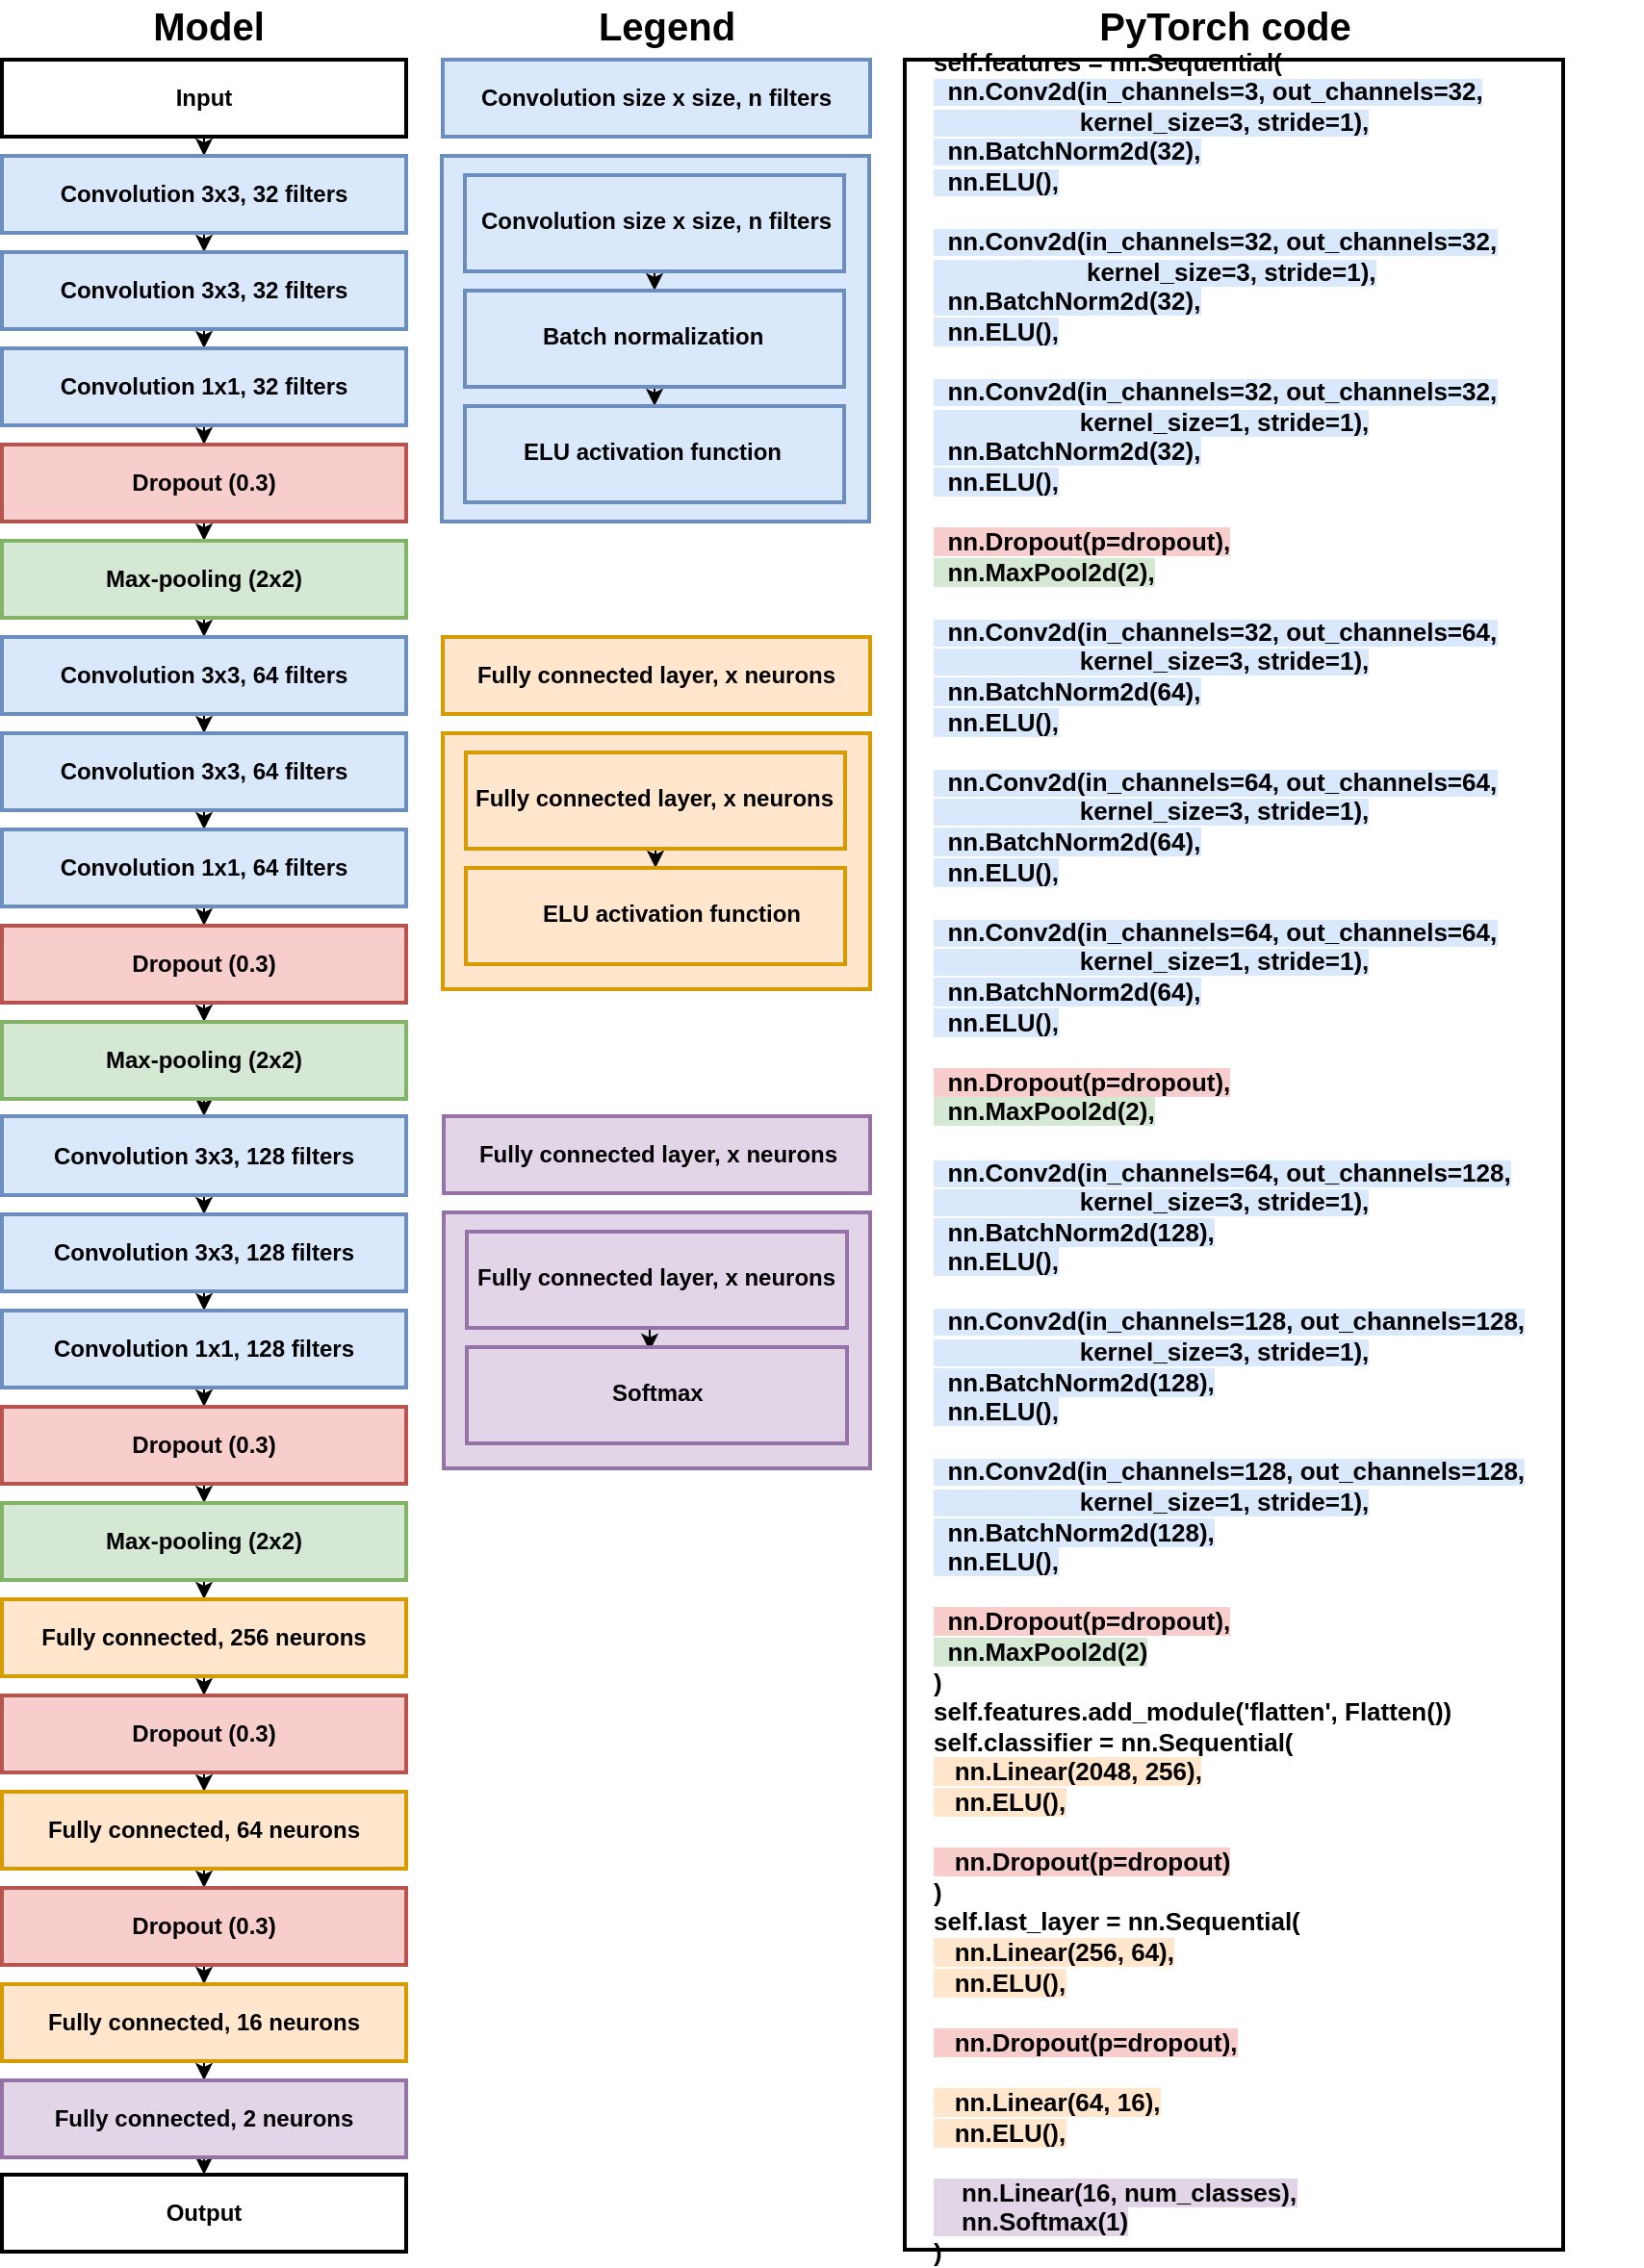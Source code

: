 <mxfile version="12.7.0" type="device"><diagram id="4HQOshZV_k2WL0ykkOAc" name="Page-1"><mxGraphModel dx="998" dy="663" grid="0" gridSize="10" guides="1" tooltips="1" connect="1" arrows="1" fold="1" page="0" pageScale="1" pageWidth="827" pageHeight="1169" math="0" shadow="0"><root><mxCell id="0"/><mxCell id="1" parent="0"/><mxCell id="qrMhtpLLQNjBzLE9eOBl-6" style="edgeStyle=orthogonalEdgeStyle;rounded=0;orthogonalLoop=1;jettySize=auto;html=1;exitX=0.5;exitY=1;exitDx=0;exitDy=0;entryX=0.5;entryY=0;entryDx=0;entryDy=0;" parent="1" source="qrMhtpLLQNjBzLE9eOBl-1" target="qrMhtpLLQNjBzLE9eOBl-2" edge="1"><mxGeometry relative="1" as="geometry"/></mxCell><mxCell id="qrMhtpLLQNjBzLE9eOBl-1" value="&lt;b&gt;Input&lt;/b&gt;" style="rounded=0;whiteSpace=wrap;html=1;strokeWidth=2;" parent="1" vertex="1"><mxGeometry x="18" y="31" width="210" height="40" as="geometry"/></mxCell><mxCell id="qrMhtpLLQNjBzLE9eOBl-7" style="edgeStyle=orthogonalEdgeStyle;rounded=0;orthogonalLoop=1;jettySize=auto;html=1;exitX=0.5;exitY=1;exitDx=0;exitDy=0;entryX=0.5;entryY=0;entryDx=0;entryDy=0;" parent="1" source="qrMhtpLLQNjBzLE9eOBl-2" target="qrMhtpLLQNjBzLE9eOBl-4" edge="1"><mxGeometry relative="1" as="geometry"/></mxCell><mxCell id="qrMhtpLLQNjBzLE9eOBl-2" value="&lt;b&gt;Convolution 3x3, 32 filters&lt;/b&gt;" style="rounded=0;whiteSpace=wrap;html=1;strokeWidth=2;fillColor=#dae8fc;strokeColor=#6c8ebf;" parent="1" vertex="1"><mxGeometry x="18" y="81" width="210" height="40" as="geometry"/></mxCell><mxCell id="qrMhtpLLQNjBzLE9eOBl-8" style="edgeStyle=orthogonalEdgeStyle;rounded=0;orthogonalLoop=1;jettySize=auto;html=1;exitX=0.5;exitY=1;exitDx=0;exitDy=0;entryX=0.5;entryY=0;entryDx=0;entryDy=0;" parent="1" source="qrMhtpLLQNjBzLE9eOBl-4" target="qrMhtpLLQNjBzLE9eOBl-5" edge="1"><mxGeometry relative="1" as="geometry"/></mxCell><mxCell id="qrMhtpLLQNjBzLE9eOBl-4" value="&lt;b&gt;Convolution 3x3, 32 filters&lt;/b&gt;" style="rounded=0;whiteSpace=wrap;html=1;strokeWidth=2;fillColor=#dae8fc;strokeColor=#6c8ebf;" parent="1" vertex="1"><mxGeometry x="18" y="131" width="210" height="40" as="geometry"/></mxCell><mxCell id="qrMhtpLLQNjBzLE9eOBl-12" style="edgeStyle=orthogonalEdgeStyle;rounded=0;orthogonalLoop=1;jettySize=auto;html=1;exitX=0.5;exitY=1;exitDx=0;exitDy=0;entryX=0.5;entryY=0;entryDx=0;entryDy=0;" parent="1" source="qrMhtpLLQNjBzLE9eOBl-5" target="qrMhtpLLQNjBzLE9eOBl-10" edge="1"><mxGeometry relative="1" as="geometry"/></mxCell><mxCell id="qrMhtpLLQNjBzLE9eOBl-5" value="&lt;b&gt;Convolution 1x1, 32 filters&lt;/b&gt;" style="rounded=0;whiteSpace=wrap;html=1;strokeWidth=2;fillColor=#dae8fc;strokeColor=#6c8ebf;" parent="1" vertex="1"><mxGeometry x="18" y="181" width="210" height="40" as="geometry"/></mxCell><mxCell id="qrMhtpLLQNjBzLE9eOBl-13" style="edgeStyle=orthogonalEdgeStyle;rounded=0;orthogonalLoop=1;jettySize=auto;html=1;exitX=0.5;exitY=1;exitDx=0;exitDy=0;entryX=0.5;entryY=0;entryDx=0;entryDy=0;" parent="1" source="qrMhtpLLQNjBzLE9eOBl-10" target="qrMhtpLLQNjBzLE9eOBl-11" edge="1"><mxGeometry relative="1" as="geometry"/></mxCell><mxCell id="qrMhtpLLQNjBzLE9eOBl-10" value="&lt;b&gt;Dropout (0.3)&lt;br&gt;&lt;/b&gt;" style="rounded=0;whiteSpace=wrap;html=1;strokeWidth=2;fillColor=#f8cecc;strokeColor=#b85450;" parent="1" vertex="1"><mxGeometry x="18" y="231" width="210" height="40" as="geometry"/></mxCell><mxCell id="qrMhtpLLQNjBzLE9eOBl-17" style="edgeStyle=orthogonalEdgeStyle;rounded=0;orthogonalLoop=1;jettySize=auto;html=1;exitX=0.5;exitY=1;exitDx=0;exitDy=0;entryX=0.5;entryY=0;entryDx=0;entryDy=0;" parent="1" source="qrMhtpLLQNjBzLE9eOBl-11" target="qrMhtpLLQNjBzLE9eOBl-14" edge="1"><mxGeometry relative="1" as="geometry"/></mxCell><mxCell id="qrMhtpLLQNjBzLE9eOBl-11" value="&lt;b&gt;Max-pooling (2x2)&lt;/b&gt;" style="rounded=0;whiteSpace=wrap;html=1;strokeWidth=2;fillColor=#d5e8d4;strokeColor=#82b366;" parent="1" vertex="1"><mxGeometry x="18" y="281" width="210" height="40" as="geometry"/></mxCell><mxCell id="qrMhtpLLQNjBzLE9eOBl-18" style="edgeStyle=orthogonalEdgeStyle;rounded=0;orthogonalLoop=1;jettySize=auto;html=1;exitX=0.5;exitY=1;exitDx=0;exitDy=0;entryX=0.5;entryY=0;entryDx=0;entryDy=0;" parent="1" source="qrMhtpLLQNjBzLE9eOBl-14" target="qrMhtpLLQNjBzLE9eOBl-15" edge="1"><mxGeometry relative="1" as="geometry"/></mxCell><mxCell id="qrMhtpLLQNjBzLE9eOBl-14" value="&lt;b&gt;Convolution 3x3, 64 filters&lt;/b&gt;" style="rounded=0;whiteSpace=wrap;html=1;strokeWidth=2;fillColor=#dae8fc;strokeColor=#6c8ebf;" parent="1" vertex="1"><mxGeometry x="18" y="331" width="210" height="40" as="geometry"/></mxCell><mxCell id="qrMhtpLLQNjBzLE9eOBl-19" style="edgeStyle=orthogonalEdgeStyle;rounded=0;orthogonalLoop=1;jettySize=auto;html=1;exitX=0.5;exitY=1;exitDx=0;exitDy=0;entryX=0.5;entryY=0;entryDx=0;entryDy=0;" parent="1" source="qrMhtpLLQNjBzLE9eOBl-15" target="qrMhtpLLQNjBzLE9eOBl-16" edge="1"><mxGeometry relative="1" as="geometry"/></mxCell><mxCell id="qrMhtpLLQNjBzLE9eOBl-15" value="&lt;b&gt;Convolution 3x3, 64 filters&lt;/b&gt;" style="rounded=0;whiteSpace=wrap;html=1;strokeWidth=2;fillColor=#dae8fc;strokeColor=#6c8ebf;" parent="1" vertex="1"><mxGeometry x="18" y="381" width="210" height="40" as="geometry"/></mxCell><mxCell id="qrMhtpLLQNjBzLE9eOBl-38" style="edgeStyle=orthogonalEdgeStyle;rounded=0;orthogonalLoop=1;jettySize=auto;html=1;exitX=0.5;exitY=1;exitDx=0;exitDy=0;entryX=0.5;entryY=0;entryDx=0;entryDy=0;" parent="1" source="qrMhtpLLQNjBzLE9eOBl-16" target="qrMhtpLLQNjBzLE9eOBl-25" edge="1"><mxGeometry relative="1" as="geometry"/></mxCell><mxCell id="qrMhtpLLQNjBzLE9eOBl-16" value="&lt;b&gt;Convolution 1x1, 64 filters&lt;/b&gt;" style="rounded=0;whiteSpace=wrap;html=1;strokeWidth=2;fillColor=#dae8fc;strokeColor=#6c8ebf;" parent="1" vertex="1"><mxGeometry x="18" y="431" width="210" height="40" as="geometry"/></mxCell><mxCell id="qrMhtpLLQNjBzLE9eOBl-39" style="edgeStyle=orthogonalEdgeStyle;rounded=0;orthogonalLoop=1;jettySize=auto;html=1;exitX=0.5;exitY=1;exitDx=0;exitDy=0;entryX=0.5;entryY=0;entryDx=0;entryDy=0;" parent="1" source="qrMhtpLLQNjBzLE9eOBl-25" target="qrMhtpLLQNjBzLE9eOBl-26" edge="1"><mxGeometry relative="1" as="geometry"/></mxCell><mxCell id="qrMhtpLLQNjBzLE9eOBl-25" value="&lt;b&gt;Dropout (0.3)&lt;br&gt;&lt;/b&gt;" style="rounded=0;whiteSpace=wrap;html=1;strokeWidth=2;fillColor=#f8cecc;strokeColor=#b85450;" parent="1" vertex="1"><mxGeometry x="18" y="481" width="210" height="40" as="geometry"/></mxCell><mxCell id="qrMhtpLLQNjBzLE9eOBl-40" style="edgeStyle=orthogonalEdgeStyle;rounded=0;orthogonalLoop=1;jettySize=auto;html=1;exitX=0.5;exitY=1;exitDx=0;exitDy=0;entryX=0.5;entryY=0;entryDx=0;entryDy=0;" parent="1" source="qrMhtpLLQNjBzLE9eOBl-26" target="qrMhtpLLQNjBzLE9eOBl-27" edge="1"><mxGeometry relative="1" as="geometry"/></mxCell><mxCell id="qrMhtpLLQNjBzLE9eOBl-26" value="&lt;b&gt;Max-pooling (2x2)&lt;/b&gt;" style="rounded=0;whiteSpace=wrap;html=1;strokeWidth=2;fillColor=#d5e8d4;strokeColor=#82b366;" parent="1" vertex="1"><mxGeometry x="18" y="531" width="210" height="40" as="geometry"/></mxCell><mxCell id="qrMhtpLLQNjBzLE9eOBl-41" style="edgeStyle=orthogonalEdgeStyle;rounded=0;orthogonalLoop=1;jettySize=auto;html=1;exitX=0.5;exitY=1;exitDx=0;exitDy=0;entryX=0.5;entryY=0;entryDx=0;entryDy=0;" parent="1" source="qrMhtpLLQNjBzLE9eOBl-27" target="qrMhtpLLQNjBzLE9eOBl-28" edge="1"><mxGeometry relative="1" as="geometry"/></mxCell><mxCell id="qrMhtpLLQNjBzLE9eOBl-27" value="&lt;b&gt;Convolution 3x3, 128 filters&lt;/b&gt;" style="rounded=0;whiteSpace=wrap;html=1;strokeWidth=2;fillColor=#dae8fc;strokeColor=#6c8ebf;" parent="1" vertex="1"><mxGeometry x="18" y="580" width="210" height="41" as="geometry"/></mxCell><mxCell id="qrMhtpLLQNjBzLE9eOBl-42" style="edgeStyle=orthogonalEdgeStyle;rounded=0;orthogonalLoop=1;jettySize=auto;html=1;exitX=0.5;exitY=1;exitDx=0;exitDy=0;entryX=0.5;entryY=0;entryDx=0;entryDy=0;" parent="1" source="qrMhtpLLQNjBzLE9eOBl-28" target="qrMhtpLLQNjBzLE9eOBl-29" edge="1"><mxGeometry relative="1" as="geometry"/></mxCell><mxCell id="qrMhtpLLQNjBzLE9eOBl-28" value="&lt;b&gt;Convolution 3x3, 128 filters&lt;/b&gt;" style="rounded=0;whiteSpace=wrap;html=1;strokeWidth=2;fillColor=#dae8fc;strokeColor=#6c8ebf;" parent="1" vertex="1"><mxGeometry x="18" y="631" width="210" height="40" as="geometry"/></mxCell><mxCell id="qrMhtpLLQNjBzLE9eOBl-43" style="edgeStyle=orthogonalEdgeStyle;rounded=0;orthogonalLoop=1;jettySize=auto;html=1;exitX=0.5;exitY=1;exitDx=0;exitDy=0;entryX=0.5;entryY=0;entryDx=0;entryDy=0;" parent="1" source="qrMhtpLLQNjBzLE9eOBl-29" target="qrMhtpLLQNjBzLE9eOBl-30" edge="1"><mxGeometry relative="1" as="geometry"/></mxCell><mxCell id="qrMhtpLLQNjBzLE9eOBl-29" value="&lt;b&gt;Convolution 1x1, 128 filters&lt;/b&gt;" style="rounded=0;whiteSpace=wrap;html=1;strokeWidth=2;fillColor=#dae8fc;strokeColor=#6c8ebf;" parent="1" vertex="1"><mxGeometry x="18" y="681" width="210" height="40" as="geometry"/></mxCell><mxCell id="C7guAiQAHG3eJ4Bs0CPI-1" style="edgeStyle=orthogonalEdgeStyle;rounded=0;orthogonalLoop=1;jettySize=auto;html=1;exitX=0.5;exitY=1;exitDx=0;exitDy=0;" parent="1" source="qrMhtpLLQNjBzLE9eOBl-30" target="qrMhtpLLQNjBzLE9eOBl-31" edge="1"><mxGeometry relative="1" as="geometry"/></mxCell><mxCell id="qrMhtpLLQNjBzLE9eOBl-30" value="&lt;b&gt;Dropout (0.3)&lt;br&gt;&lt;/b&gt;" style="rounded=0;whiteSpace=wrap;html=1;strokeWidth=2;fillColor=#f8cecc;strokeColor=#b85450;" parent="1" vertex="1"><mxGeometry x="18" y="731" width="210" height="40" as="geometry"/></mxCell><mxCell id="qrMhtpLLQNjBzLE9eOBl-44" style="edgeStyle=orthogonalEdgeStyle;rounded=0;orthogonalLoop=1;jettySize=auto;html=1;exitX=0.5;exitY=1;exitDx=0;exitDy=0;entryX=0.5;entryY=0;entryDx=0;entryDy=0;" parent="1" source="qrMhtpLLQNjBzLE9eOBl-31" target="qrMhtpLLQNjBzLE9eOBl-32" edge="1"><mxGeometry relative="1" as="geometry"/></mxCell><mxCell id="qrMhtpLLQNjBzLE9eOBl-31" value="&lt;b&gt;Max-pooling (2x2)&lt;/b&gt;" style="rounded=0;whiteSpace=wrap;html=1;strokeWidth=2;fillColor=#d5e8d4;strokeColor=#82b366;" parent="1" vertex="1"><mxGeometry x="18" y="781" width="210" height="40" as="geometry"/></mxCell><mxCell id="qrMhtpLLQNjBzLE9eOBl-45" style="edgeStyle=orthogonalEdgeStyle;rounded=0;orthogonalLoop=1;jettySize=auto;html=1;exitX=0.5;exitY=1;exitDx=0;exitDy=0;entryX=0.5;entryY=0;entryDx=0;entryDy=0;" parent="1" source="qrMhtpLLQNjBzLE9eOBl-32" target="qrMhtpLLQNjBzLE9eOBl-33" edge="1"><mxGeometry relative="1" as="geometry"/></mxCell><mxCell id="qrMhtpLLQNjBzLE9eOBl-32" value="&lt;b&gt;Fully connected, 256&lt;/b&gt; &lt;b&gt;neurons&lt;/b&gt;" style="rounded=0;whiteSpace=wrap;html=1;strokeWidth=2;fillColor=#ffe6cc;strokeColor=#d79b00;" parent="1" vertex="1"><mxGeometry x="18" y="831" width="210" height="40" as="geometry"/></mxCell><mxCell id="qrMhtpLLQNjBzLE9eOBl-46" style="edgeStyle=orthogonalEdgeStyle;rounded=0;orthogonalLoop=1;jettySize=auto;html=1;exitX=0.5;exitY=1;exitDx=0;exitDy=0;entryX=0.5;entryY=0;entryDx=0;entryDy=0;" parent="1" source="qrMhtpLLQNjBzLE9eOBl-33" target="qrMhtpLLQNjBzLE9eOBl-34" edge="1"><mxGeometry relative="1" as="geometry"/></mxCell><mxCell id="qrMhtpLLQNjBzLE9eOBl-33" value="&lt;b&gt;Dropout (0.3)&lt;br&gt;&lt;/b&gt;" style="rounded=0;whiteSpace=wrap;html=1;strokeWidth=2;fillColor=#f8cecc;strokeColor=#b85450;" parent="1" vertex="1"><mxGeometry x="18" y="881" width="210" height="40" as="geometry"/></mxCell><mxCell id="qrMhtpLLQNjBzLE9eOBl-47" style="edgeStyle=orthogonalEdgeStyle;rounded=0;orthogonalLoop=1;jettySize=auto;html=1;exitX=0.5;exitY=1;exitDx=0;exitDy=0;entryX=0.5;entryY=0;entryDx=0;entryDy=0;" parent="1" source="qrMhtpLLQNjBzLE9eOBl-34" target="qrMhtpLLQNjBzLE9eOBl-35" edge="1"><mxGeometry relative="1" as="geometry"/></mxCell><mxCell id="qrMhtpLLQNjBzLE9eOBl-34" value="&lt;b&gt;Fully connected, 64 neurons&lt;br&gt;&lt;/b&gt;" style="rounded=0;whiteSpace=wrap;html=1;strokeWidth=2;fillColor=#ffe6cc;strokeColor=#d79b00;" parent="1" vertex="1"><mxGeometry x="18" y="931" width="210" height="40" as="geometry"/></mxCell><mxCell id="qrMhtpLLQNjBzLE9eOBl-48" style="edgeStyle=orthogonalEdgeStyle;rounded=0;orthogonalLoop=1;jettySize=auto;html=1;exitX=0.5;exitY=1;exitDx=0;exitDy=0;entryX=0.5;entryY=0;entryDx=0;entryDy=0;" parent="1" source="qrMhtpLLQNjBzLE9eOBl-35" target="qrMhtpLLQNjBzLE9eOBl-36" edge="1"><mxGeometry relative="1" as="geometry"/></mxCell><mxCell id="qrMhtpLLQNjBzLE9eOBl-35" value="&lt;b&gt;Dropout (0.3)&lt;br&gt;&lt;/b&gt;" style="rounded=0;whiteSpace=wrap;html=1;strokeWidth=2;fillColor=#f8cecc;strokeColor=#b85450;" parent="1" vertex="1"><mxGeometry x="18" y="981" width="210" height="40" as="geometry"/></mxCell><mxCell id="qrMhtpLLQNjBzLE9eOBl-49" style="edgeStyle=orthogonalEdgeStyle;rounded=0;orthogonalLoop=1;jettySize=auto;html=1;exitX=0.5;exitY=1;exitDx=0;exitDy=0;entryX=0.5;entryY=0;entryDx=0;entryDy=0;" parent="1" source="qrMhtpLLQNjBzLE9eOBl-36" target="qrMhtpLLQNjBzLE9eOBl-37" edge="1"><mxGeometry relative="1" as="geometry"/></mxCell><mxCell id="qrMhtpLLQNjBzLE9eOBl-36" value="&lt;b&gt;Fully connected, 16 neurons&lt;br&gt;&lt;/b&gt;" style="rounded=0;whiteSpace=wrap;html=1;strokeWidth=2;fillColor=#ffe6cc;strokeColor=#d79b00;" parent="1" vertex="1"><mxGeometry x="18" y="1031" width="210" height="40" as="geometry"/></mxCell><mxCell id="C7guAiQAHG3eJ4Bs0CPI-5" style="edgeStyle=orthogonalEdgeStyle;rounded=0;orthogonalLoop=1;jettySize=auto;html=1;exitX=0.5;exitY=1;exitDx=0;exitDy=0;entryX=0.5;entryY=0;entryDx=0;entryDy=0;" parent="1" source="qrMhtpLLQNjBzLE9eOBl-37" target="C7guAiQAHG3eJ4Bs0CPI-3" edge="1"><mxGeometry relative="1" as="geometry"/></mxCell><mxCell id="qrMhtpLLQNjBzLE9eOBl-37" value="&lt;b&gt;Fully connected, 2 neurons&lt;br&gt;&lt;/b&gt;" style="rounded=0;whiteSpace=wrap;html=1;strokeWidth=2;fillColor=#e1d5e7;strokeColor=#9673a6;" parent="1" vertex="1"><mxGeometry x="18" y="1081" width="210" height="40" as="geometry"/></mxCell><mxCell id="qrMhtpLLQNjBzLE9eOBl-51" value="&lt;b&gt;Convolution size x size, n filters&lt;/b&gt;" style="rounded=0;whiteSpace=wrap;html=1;strokeWidth=2;fillColor=#dae8fc;strokeColor=#6c8ebf;" parent="1" vertex="1"><mxGeometry x="247" y="31" width="222" height="40" as="geometry"/></mxCell><mxCell id="qrMhtpLLQNjBzLE9eOBl-52" value="" style="rounded=0;whiteSpace=wrap;html=1;strokeWidth=2;fillColor=#dae8fc;strokeColor=#6c8ebf;" parent="1" vertex="1"><mxGeometry x="246.5" y="81" width="222" height="190" as="geometry"/></mxCell><mxCell id="qrMhtpLLQNjBzLE9eOBl-85" style="edgeStyle=orthogonalEdgeStyle;rounded=0;orthogonalLoop=1;jettySize=auto;html=1;exitX=0.5;exitY=1;exitDx=0;exitDy=0;entryX=0.5;entryY=0;entryDx=0;entryDy=0;" parent="1" source="qrMhtpLLQNjBzLE9eOBl-53" target="qrMhtpLLQNjBzLE9eOBl-54" edge="1"><mxGeometry relative="1" as="geometry"/></mxCell><mxCell id="qrMhtpLLQNjBzLE9eOBl-53" value="" style="rounded=0;whiteSpace=wrap;html=1;strokeWidth=2;fillColor=#dae8fc;strokeColor=#6c8ebf;" parent="1" vertex="1"><mxGeometry x="258.5" y="91" width="197" height="50" as="geometry"/></mxCell><mxCell id="qrMhtpLLQNjBzLE9eOBl-86" style="edgeStyle=orthogonalEdgeStyle;rounded=0;orthogonalLoop=1;jettySize=auto;html=1;exitX=0.5;exitY=1;exitDx=0;exitDy=0;entryX=0.5;entryY=0;entryDx=0;entryDy=0;" parent="1" source="qrMhtpLLQNjBzLE9eOBl-54" target="qrMhtpLLQNjBzLE9eOBl-55" edge="1"><mxGeometry relative="1" as="geometry"/></mxCell><mxCell id="qrMhtpLLQNjBzLE9eOBl-54" value="" style="rounded=0;whiteSpace=wrap;html=1;strokeWidth=2;fillColor=#dae8fc;strokeColor=#6c8ebf;" parent="1" vertex="1"><mxGeometry x="258.5" y="151" width="197" height="50" as="geometry"/></mxCell><mxCell id="qrMhtpLLQNjBzLE9eOBl-55" value="" style="rounded=0;whiteSpace=wrap;html=1;strokeWidth=2;fillColor=#dae8fc;strokeColor=#6c8ebf;" parent="1" vertex="1"><mxGeometry x="258.5" y="211" width="197" height="50" as="geometry"/></mxCell><mxCell id="qrMhtpLLQNjBzLE9eOBl-56" value="&lt;b&gt;&lt;font style=&quot;font-size: 20px&quot;&gt;Legend&lt;/font&gt;&lt;/b&gt;" style="text;html=1;align=center;verticalAlign=middle;resizable=0;points=[];autosize=1;" parent="1" vertex="1"><mxGeometry x="317.5" y="3" width="90" height="20" as="geometry"/></mxCell><mxCell id="qrMhtpLLQNjBzLE9eOBl-57" value="&lt;font size=&quot;1&quot;&gt;&lt;b style=&quot;font-size: 20px&quot;&gt;Model&lt;/b&gt;&lt;/font&gt;" style="text;html=1;align=center;verticalAlign=middle;resizable=0;points=[];autosize=1;" parent="1" vertex="1"><mxGeometry x="90" y="3" width="70" height="20" as="geometry"/></mxCell><mxCell id="qrMhtpLLQNjBzLE9eOBl-58" value="&lt;b&gt;Convolution size x size, n filters&lt;/b&gt;" style="text;html=1;fillColor=none;strokeColor=none;" parent="1" vertex="1"><mxGeometry x="264.5" y="101" width="175" height="30" as="geometry"/></mxCell><mxCell id="qrMhtpLLQNjBzLE9eOBl-59" value="&lt;b&gt;Batch normalization&lt;/b&gt;" style="text;html=1;fillColor=none;strokeColor=none;" parent="1" vertex="1"><mxGeometry x="296.5" y="161" width="144" height="30" as="geometry"/></mxCell><mxCell id="qrMhtpLLQNjBzLE9eOBl-60" value="&lt;b&gt;ELU activation function&lt;/b&gt;" style="text;html=1;fillColor=none;strokeColor=none;" parent="1" vertex="1"><mxGeometry x="286.5" y="221" width="145" height="30" as="geometry"/></mxCell><mxCell id="qrMhtpLLQNjBzLE9eOBl-62" value="&lt;b&gt;Fully connected layer, x neurons&lt;/b&gt;" style="rounded=0;whiteSpace=wrap;html=1;strokeWidth=2;fillColor=#ffe6cc;strokeColor=#d79b00;" parent="1" vertex="1"><mxGeometry x="247" y="331" width="222" height="40" as="geometry"/></mxCell><mxCell id="qrMhtpLLQNjBzLE9eOBl-63" value="" style="rounded=0;whiteSpace=wrap;html=1;strokeWidth=2;fillColor=#ffe6cc;strokeColor=#d79b00;" parent="1" vertex="1"><mxGeometry x="247" y="381" width="222" height="133" as="geometry"/></mxCell><mxCell id="qrMhtpLLQNjBzLE9eOBl-88" style="edgeStyle=orthogonalEdgeStyle;rounded=0;orthogonalLoop=1;jettySize=auto;html=1;exitX=0.5;exitY=1;exitDx=0;exitDy=0;entryX=0.5;entryY=0;entryDx=0;entryDy=0;" parent="1" source="qrMhtpLLQNjBzLE9eOBl-64" target="qrMhtpLLQNjBzLE9eOBl-65" edge="1"><mxGeometry relative="1" as="geometry"/></mxCell><mxCell id="qrMhtpLLQNjBzLE9eOBl-64" value="" style="rounded=0;whiteSpace=wrap;html=1;strokeWidth=2;fillColor=#ffe6cc;strokeColor=#d79b00;" parent="1" vertex="1"><mxGeometry x="259" y="391" width="197" height="50" as="geometry"/></mxCell><mxCell id="qrMhtpLLQNjBzLE9eOBl-65" value="" style="rounded=0;whiteSpace=wrap;html=1;strokeWidth=2;fillColor=#ffe6cc;strokeColor=#d79b00;" parent="1" vertex="1"><mxGeometry x="259" y="451" width="197" height="50" as="geometry"/></mxCell><mxCell id="qrMhtpLLQNjBzLE9eOBl-67" value="&lt;b&gt;Fully connected layer, x neurons&lt;/b&gt;" style="text;html=1;fillColor=none;strokeColor=none;" parent="1" vertex="1"><mxGeometry x="262" y="401" width="168" height="30" as="geometry"/></mxCell><mxCell id="qrMhtpLLQNjBzLE9eOBl-68" value="&lt;b&gt;ELU activation function&lt;/b&gt;" style="text;html=1;fillColor=none;strokeColor=none;" parent="1" vertex="1"><mxGeometry x="297" y="461" width="127" height="30" as="geometry"/></mxCell><mxCell id="qrMhtpLLQNjBzLE9eOBl-76" value="&lt;b&gt;Fully connected layer, x neurons&lt;/b&gt;" style="rounded=0;whiteSpace=wrap;html=1;strokeWidth=2;fillColor=#e1d5e7;strokeColor=#9673a6;" parent="1" vertex="1"><mxGeometry x="247.5" y="580" width="221.5" height="40" as="geometry"/></mxCell><mxCell id="qrMhtpLLQNjBzLE9eOBl-77" value="" style="rounded=0;whiteSpace=wrap;html=1;strokeWidth=2;fillColor=#e1d5e7;strokeColor=#9673a6;" parent="1" vertex="1"><mxGeometry x="247.5" y="630" width="221.5" height="133" as="geometry"/></mxCell><mxCell id="qrMhtpLLQNjBzLE9eOBl-83" style="edgeStyle=orthogonalEdgeStyle;rounded=0;orthogonalLoop=1;jettySize=auto;html=1;exitX=0.5;exitY=1;exitDx=0;exitDy=0;entryX=0.31;entryY=-0.267;entryDx=0;entryDy=0;entryPerimeter=0;" parent="1" source="qrMhtpLLQNjBzLE9eOBl-78" target="qrMhtpLLQNjBzLE9eOBl-81" edge="1"><mxGeometry relative="1" as="geometry"/></mxCell><mxCell id="qrMhtpLLQNjBzLE9eOBl-78" value="" style="rounded=0;whiteSpace=wrap;html=1;strokeWidth=2;fillColor=#e1d5e7;strokeColor=#9673a6;" parent="1" vertex="1"><mxGeometry x="259.5" y="640" width="197.5" height="50" as="geometry"/></mxCell><mxCell id="qrMhtpLLQNjBzLE9eOBl-79" value="" style="rounded=0;whiteSpace=wrap;html=1;strokeWidth=2;fillColor=#e1d5e7;strokeColor=#9673a6;" parent="1" vertex="1"><mxGeometry x="259.5" y="700" width="197.5" height="50" as="geometry"/></mxCell><mxCell id="qrMhtpLLQNjBzLE9eOBl-80" value="&lt;b&gt;Fully connected layer, x neurons&lt;/b&gt;" style="text;html=1;fillColor=none;strokeColor=none;" parent="1" vertex="1"><mxGeometry x="262.5" y="650" width="168" height="30" as="geometry"/></mxCell><mxCell id="qrMhtpLLQNjBzLE9eOBl-81" value="&lt;b&gt;Softmax&lt;/b&gt;" style="text;html=1;fillColor=none;strokeColor=none;" parent="1" vertex="1"><mxGeometry x="332.5" y="710" width="71" height="30" as="geometry"/></mxCell><mxCell id="qrMhtpLLQNjBzLE9eOBl-89" value="&lt;font style=&quot;font-size: 20px&quot;&gt;&lt;b&gt;PyTorch code&lt;/b&gt;&lt;/font&gt;" style="text;html=1;align=center;verticalAlign=middle;resizable=0;points=[];autosize=1;" parent="1" vertex="1"><mxGeometry x="582" y="2" width="141" height="21" as="geometry"/></mxCell><mxCell id="qrMhtpLLQNjBzLE9eOBl-94" value="&lt;div align=&quot;left&quot;&gt;&lt;br&gt;&lt;/div&gt;" style="rounded=0;whiteSpace=wrap;html=1;strokeColor=#000000;strokeWidth=2;fillColor=none;align=left;" parent="1" vertex="1"><mxGeometry x="487" y="31" width="342" height="1138" as="geometry"/></mxCell><mxCell id="qrMhtpLLQNjBzLE9eOBl-95" value="&lt;font style=&quot;font-size: 13px&quot;&gt;&lt;b&gt;self.features = nn.Sequential(&lt;br&gt;&lt;/b&gt;&lt;/font&gt;&lt;div&gt;&lt;span style=&quot;background-color: rgb(218 , 232 , 252)&quot;&gt;&lt;font style=&quot;font-size: 13px&quot;&gt;&lt;b&gt;&amp;nbsp; nn.Conv2d(in_channels=3, out_channels=32,&lt;/b&gt;&lt;/font&gt;&lt;/span&gt;&lt;/div&gt;&lt;div&gt;&lt;span style=&quot;background-color: rgb(218 , 232 , 252)&quot;&gt;&lt;font style=&quot;font-size: 13px&quot;&gt;&lt;b&gt;&amp;nbsp; &amp;nbsp; &amp;nbsp;&amp;nbsp;&amp;nbsp;&amp;nbsp;&amp;nbsp;&amp;nbsp;&amp;nbsp;&amp;nbsp;&amp;nbsp;&amp;nbsp;&amp;nbsp;&amp;nbsp;&amp;nbsp;&amp;nbsp;&amp;nbsp;&amp;nbsp; kernel_size=3, stride=1),&lt;/b&gt;&lt;/font&gt;&lt;/span&gt;&lt;/div&gt;&lt;span style=&quot;background-color: rgb(218 , 232 , 252)&quot;&gt;&lt;font style=&quot;font-size: 13px&quot;&gt;&lt;b&gt;&amp;nbsp; nn.BatchNorm2d(32),&lt;br&gt;&lt;/b&gt;&lt;/font&gt;&lt;/span&gt;&lt;div&gt;&lt;span style=&quot;background-color: rgb(218 , 232 , 252)&quot;&gt;&lt;font style=&quot;font-size: 13px&quot;&gt;&lt;b&gt;&amp;nbsp; nn.ELU(),&lt;/b&gt;&lt;/font&gt;&lt;/span&gt;&lt;font style=&quot;font-size: 13px&quot;&gt;&lt;b&gt;&lt;br&gt;&lt;/b&gt;&lt;/font&gt;&lt;/div&gt;&lt;div&gt;&lt;font style=&quot;font-size: 13px&quot;&gt;&lt;b&gt;&amp;nbsp;&lt;/b&gt;&lt;/font&gt;&lt;/div&gt;&lt;div&gt;&lt;span style=&quot;background-color: rgb(218 , 232 , 252)&quot;&gt;&lt;font style=&quot;font-size: 13px&quot;&gt;&lt;b&gt;&amp;nbsp; nn.Conv2d(in_channels=32, out_channels=32, &lt;/b&gt;&lt;/font&gt;&lt;/span&gt;&lt;/div&gt;&lt;div&gt;&lt;span style=&quot;background-color: rgb(218 , 232 , 252)&quot;&gt;&lt;font style=&quot;font-size: 13px&quot;&gt;&lt;b&gt;&amp;nbsp;&amp;nbsp;&amp;nbsp;&amp;nbsp;&amp;nbsp;&amp;nbsp;&amp;nbsp;&amp;nbsp;&amp;nbsp;&amp;nbsp;&amp;nbsp;&amp;nbsp;&amp;nbsp;&amp;nbsp;&amp;nbsp;&amp;nbsp;&amp;nbsp;&amp;nbsp;&amp;nbsp;&amp;nbsp;&amp;nbsp; kernel_size=3, stride=1),&lt;/b&gt;&lt;/font&gt;&lt;/span&gt;&lt;/div&gt;&lt;font style=&quot;font-size: 13px&quot;&gt;&lt;b&gt;&lt;span style=&quot;background-color: rgb(218 , 232 , 252)&quot;&gt;&amp;nbsp; nn.BatchNorm2d(32),&lt;br&gt;&amp;nbsp; nn.ELU(),&lt;/span&gt;&lt;br&gt;&lt;br&gt;&lt;/b&gt;&lt;/font&gt;&lt;div&gt;&lt;span style=&quot;background-color: rgb(218 , 232 , 252)&quot;&gt;&lt;font style=&quot;font-size: 13px&quot;&gt;&lt;b&gt;&amp;nbsp; nn.Conv2d(in_channels=32, out_channels=32, &lt;br&gt;&lt;/b&gt;&lt;/font&gt;&lt;/span&gt;&lt;/div&gt;&lt;div&gt;&lt;span style=&quot;background-color: rgb(218 , 232 , 252)&quot;&gt;&lt;font style=&quot;font-size: 13px&quot;&gt;&lt;b&gt;&amp;nbsp;&amp;nbsp;&amp;nbsp;&amp;nbsp;&amp;nbsp;&amp;nbsp;&amp;nbsp;&amp;nbsp;&amp;nbsp;&amp;nbsp;&amp;nbsp;&amp;nbsp;&amp;nbsp;&amp;nbsp;&amp;nbsp;&amp;nbsp;&amp;nbsp;&amp;nbsp;&amp;nbsp;&amp;nbsp; kernel_size=1, stride=1),&lt;/b&gt;&lt;/font&gt;&lt;/span&gt;&lt;/div&gt;&lt;font style=&quot;font-size: 13px&quot;&gt;&lt;b&gt;&lt;span style=&quot;background-color: rgb(218 , 232 , 252)&quot;&gt;&amp;nbsp; nn.BatchNorm2d(32),&lt;br&gt;&amp;nbsp; nn.ELU(),&lt;/span&gt;&lt;br&gt;&lt;br&gt;&lt;span style=&quot;background-color: rgb(248 , 206 , 204)&quot;&gt;&amp;nbsp; nn.Dropout(p=dropout),&lt;/span&gt;&lt;br&gt;&lt;span style=&quot;background-color: rgb(213 , 232 , 212)&quot;&gt;&amp;nbsp; nn.MaxPool2d(2),&lt;/span&gt;&lt;br&gt;&lt;br&gt;&lt;/b&gt;&lt;/font&gt;&lt;div&gt;&lt;span style=&quot;background-color: rgb(218 , 232 , 252)&quot;&gt;&lt;font style=&quot;font-size: 13px&quot;&gt;&lt;b&gt;&amp;nbsp; nn.Conv2d(in_channels=32, out_channels=64, &lt;br&gt;&lt;/b&gt;&lt;/font&gt;&lt;/span&gt;&lt;/div&gt;&lt;div&gt;&lt;span style=&quot;background-color: rgb(218 , 232 , 252)&quot;&gt;&lt;font style=&quot;font-size: 13px&quot;&gt;&lt;b&gt;&amp;nbsp;&amp;nbsp;&amp;nbsp;&amp;nbsp;&amp;nbsp;&amp;nbsp;&amp;nbsp;&amp;nbsp;&amp;nbsp;&amp;nbsp;&amp;nbsp;&amp;nbsp;&amp;nbsp;&amp;nbsp;&amp;nbsp;&amp;nbsp;&amp;nbsp;&amp;nbsp;&amp;nbsp;&amp;nbsp; kernel_size=3, stride=1),&lt;/b&gt;&lt;/font&gt;&lt;/span&gt;&lt;/div&gt;&lt;font style=&quot;font-size: 13px&quot;&gt;&lt;b&gt;&lt;span style=&quot;background-color: rgb(218 , 232 , 252)&quot;&gt;&amp;nbsp; nn.BatchNorm2d(64),&lt;br&gt;&amp;nbsp; nn.ELU(),&lt;/span&gt;&lt;br&gt;&lt;br&gt;&lt;/b&gt;&lt;/font&gt;&lt;div&gt;&lt;span style=&quot;background-color: rgb(218 , 232 , 252)&quot;&gt;&lt;font style=&quot;font-size: 13px&quot;&gt;&lt;b&gt;&amp;nbsp; nn.Conv2d(in_channels=64, out_channels=64, &lt;br&gt;&lt;/b&gt;&lt;/font&gt;&lt;/span&gt;&lt;/div&gt;&lt;div&gt;&lt;span style=&quot;background-color: rgb(218 , 232 , 252)&quot;&gt;&lt;font style=&quot;font-size: 13px&quot;&gt;&lt;b&gt;&amp;nbsp;&amp;nbsp;&amp;nbsp;&amp;nbsp;&amp;nbsp;&amp;nbsp;&amp;nbsp;&amp;nbsp;&amp;nbsp;&amp;nbsp;&amp;nbsp;&amp;nbsp;&amp;nbsp;&amp;nbsp;&amp;nbsp;&amp;nbsp;&amp;nbsp;&amp;nbsp;&amp;nbsp;&amp;nbsp; kernel_size=3, stride=1),&lt;/b&gt;&lt;/font&gt;&lt;/span&gt;&lt;/div&gt;&lt;font style=&quot;font-size: 13px&quot;&gt;&lt;b&gt;&lt;span style=&quot;background-color: rgb(218 , 232 , 252)&quot;&gt;&amp;nbsp; nn.BatchNorm2d(64),&lt;br&gt;&amp;nbsp; nn.ELU(),&lt;/span&gt;&lt;br&gt;&lt;br&gt;&lt;/b&gt;&lt;/font&gt;&lt;div&gt;&lt;span style=&quot;background-color: rgb(218 , 232 , 252)&quot;&gt;&lt;font style=&quot;font-size: 13px&quot;&gt;&lt;b&gt;&amp;nbsp; nn.Conv2d(in_channels=64, out_channels=64, &lt;br&gt;&lt;/b&gt;&lt;/font&gt;&lt;/span&gt;&lt;/div&gt;&lt;div&gt;&lt;span style=&quot;background-color: rgb(218 , 232 , 252)&quot;&gt;&lt;font style=&quot;font-size: 13px&quot;&gt;&lt;b&gt;&amp;nbsp;&amp;nbsp;&amp;nbsp;&amp;nbsp;&amp;nbsp;&amp;nbsp;&amp;nbsp;&amp;nbsp;&amp;nbsp;&amp;nbsp;&amp;nbsp;&amp;nbsp;&amp;nbsp;&amp;nbsp;&amp;nbsp;&amp;nbsp;&amp;nbsp;&amp;nbsp;&amp;nbsp;&amp;nbsp; kernel_size=1, stride=1),&lt;/b&gt;&lt;/font&gt;&lt;/span&gt;&lt;/div&gt;&lt;font style=&quot;font-size: 13px&quot;&gt;&lt;b&gt;&lt;span style=&quot;background-color: rgb(218 , 232 , 252)&quot;&gt;&amp;nbsp; nn.BatchNorm2d(64),&lt;br&gt;&amp;nbsp; nn.ELU(),&lt;/span&gt;&lt;br&gt;&lt;br&gt;&lt;span style=&quot;background-color: rgb(248 , 206 , 204)&quot;&gt;&amp;nbsp; nn.Dropout(p=dropout),&lt;/span&gt;&lt;br&gt;&lt;span style=&quot;background-color: rgb(213 , 232 , 212)&quot;&gt;&amp;nbsp; nn.MaxPool2d(2),&lt;/span&gt;&lt;br&gt;&lt;br&gt;&lt;/b&gt;&lt;/font&gt;&lt;div&gt;&lt;span style=&quot;background-color: rgb(218 , 232 , 252)&quot;&gt;&lt;font style=&quot;font-size: 13px&quot;&gt;&lt;b&gt;&amp;nbsp; nn.Conv2d(in_channels=64, out_channels=128, &lt;br&gt;&lt;/b&gt;&lt;/font&gt;&lt;/span&gt;&lt;/div&gt;&lt;div&gt;&lt;span style=&quot;background-color: rgb(218 , 232 , 252)&quot;&gt;&lt;font style=&quot;font-size: 13px&quot;&gt;&lt;b&gt;&amp;nbsp; &amp;nbsp; &amp;nbsp; &amp;nbsp; &amp;nbsp; &amp;nbsp; &amp;nbsp; &amp;nbsp; &amp;nbsp;&amp;nbsp;&amp;nbsp;&amp;nbsp; kernel_size=3, stride=1),&lt;/b&gt;&lt;/font&gt;&lt;/span&gt;&lt;/div&gt;&lt;font style=&quot;font-size: 13px&quot;&gt;&lt;b&gt;&lt;span style=&quot;background-color: rgb(218 , 232 , 252)&quot;&gt;&amp;nbsp; nn.BatchNorm2d(128),&lt;br&gt;&amp;nbsp; nn.ELU(),&lt;/span&gt;&lt;br&gt;&lt;br&gt;&lt;/b&gt;&lt;/font&gt;&lt;div&gt;&lt;span style=&quot;background-color: rgb(218 , 232 , 252)&quot;&gt;&lt;font style=&quot;font-size: 13px&quot;&gt;&lt;b&gt;&amp;nbsp; nn.Conv2d(in_channels=128, out_channels=128, &lt;br&gt;&lt;/b&gt;&lt;/font&gt;&lt;/span&gt;&lt;/div&gt;&lt;div&gt;&lt;span style=&quot;background-color: rgb(218 , 232 , 252)&quot;&gt;&lt;font style=&quot;font-size: 13px&quot;&gt;&lt;b&gt;&amp;nbsp;&amp;nbsp;&amp;nbsp;&amp;nbsp;&amp;nbsp;&amp;nbsp;&amp;nbsp;&amp;nbsp;&amp;nbsp;&amp;nbsp;&amp;nbsp;&amp;nbsp;&amp;nbsp;&amp;nbsp;&amp;nbsp;&amp;nbsp;&amp;nbsp;&amp;nbsp;&amp;nbsp;&amp;nbsp; kernel_size=3, stride=1),&lt;/b&gt;&lt;/font&gt;&lt;/span&gt;&lt;/div&gt;&lt;font style=&quot;font-size: 13px&quot;&gt;&lt;b&gt;&lt;span style=&quot;background-color: rgb(218 , 232 , 252)&quot;&gt;&amp;nbsp; nn.BatchNorm2d(128),&lt;br&gt;&amp;nbsp; nn.ELU(),&lt;/span&gt;&lt;br&gt;&lt;br&gt;&lt;/b&gt;&lt;/font&gt;&lt;div&gt;&lt;span style=&quot;background-color: rgb(218 , 232 , 252)&quot;&gt;&lt;font style=&quot;font-size: 13px&quot;&gt;&lt;b&gt;&amp;nbsp; nn.Conv2d(in_channels=128, out_channels=128, &lt;br&gt;&lt;/b&gt;&lt;/font&gt;&lt;/span&gt;&lt;/div&gt;&lt;div&gt;&lt;span style=&quot;background-color: rgb(218 , 232 , 252)&quot;&gt;&lt;font style=&quot;font-size: 13px&quot;&gt;&lt;b&gt;&amp;nbsp;&amp;nbsp;&amp;nbsp;&amp;nbsp;&amp;nbsp;&amp;nbsp;&amp;nbsp;&amp;nbsp;&amp;nbsp;&amp;nbsp;&amp;nbsp;&amp;nbsp;&amp;nbsp;&amp;nbsp;&amp;nbsp;&amp;nbsp;&amp;nbsp;&amp;nbsp;&amp;nbsp;&amp;nbsp; kernel_size=1, stride=1),&lt;/b&gt;&lt;/font&gt;&lt;/span&gt;&lt;/div&gt;&lt;font style=&quot;font-size: 13px&quot;&gt;&lt;b&gt;&lt;span style=&quot;background-color: rgb(218 , 232 , 252)&quot;&gt;&amp;nbsp; nn.BatchNorm2d(128),&lt;br&gt;&amp;nbsp; nn.ELU(),&lt;/span&gt;&lt;br&gt;&lt;br&gt;&lt;span style=&quot;background-color: rgb(248 , 206 , 204)&quot;&gt;&amp;nbsp; nn.Dropout(p=dropout),&lt;/span&gt;&lt;br&gt;&lt;span style=&quot;background-color: rgb(213 , 232 , 212)&quot;&gt;&amp;nbsp; nn.MaxPool2d(2)&lt;/span&gt;&lt;br&gt;)&lt;br&gt;self.features.add_module('flatten', Flatten())&lt;br&gt;self.classifier = nn.Sequential(&lt;br&gt;&lt;span style=&quot;background-color: rgb(255 , 230 , 204)&quot;&gt;&amp;nbsp;&amp;nbsp; nn.Linear(2048, 256),&lt;br&gt;&amp;nbsp;&amp;nbsp; nn.ELU(),&lt;/span&gt;&lt;br&gt;&lt;br&gt;&lt;span style=&quot;background-color: rgb(248 , 206 , 204)&quot;&gt;&amp;nbsp;&amp;nbsp; nn.Dropout(p=dropout)&lt;br&gt;&lt;/span&gt;)&lt;br&gt;&lt;/b&gt;&lt;b&gt;self.last_layer = nn.Sequential(&lt;/b&gt;&lt;b&gt;&lt;br&gt;&lt;span style=&quot;background-color: rgb(255 , 230 , 204)&quot;&gt;&amp;nbsp;&amp;nbsp; nn.Linear(256, 64),&lt;br&gt;&amp;nbsp;&amp;nbsp; nn.ELU(),&lt;/span&gt;&lt;br&gt;&lt;br&gt;&lt;span style=&quot;background-color: rgb(248 , 206 , 204)&quot;&gt;&amp;nbsp;&amp;nbsp; nn.Dropout(p=dropout),&lt;/span&gt;&lt;br&gt;&lt;br&gt;&lt;span style=&quot;background-color: rgb(255 , 230 , 204)&quot;&gt;&amp;nbsp;&amp;nbsp; nn.Linear(64, 16),&lt;/span&gt;&lt;br&gt;&lt;span style=&quot;background-color: rgb(255 , 230 , 204)&quot;&gt;&amp;nbsp;&amp;nbsp; nn.ELU(),&lt;/span&gt;&lt;br&gt;&lt;br&gt;&lt;span style=&quot;background-color: rgb(225 , 213 , 231)&quot;&gt;&amp;nbsp;&amp;nbsp;&amp;nbsp; nn.Linear(16, num_classes),&lt;/span&gt;&lt;br&gt;&lt;span style=&quot;background-color: rgb(225 , 213 , 231)&quot;&gt;&amp;nbsp;&amp;nbsp;&amp;nbsp; nn.Softmax(1)&lt;br&gt;&lt;/span&gt;)&lt;br&gt;&lt;/b&gt;&lt;/font&gt;" style="text;html=1;strokeColor=none;fillColor=none;align=left;verticalAlign=middle;whiteSpace=wrap;rounded=0;" parent="1" vertex="1"><mxGeometry x="500" y="31" width="370" height="1139" as="geometry"/></mxCell><mxCell id="C7guAiQAHG3eJ4Bs0CPI-3" value="&lt;b&gt;Output&lt;/b&gt;" style="rounded=0;whiteSpace=wrap;html=1;strokeWidth=2;" parent="1" vertex="1"><mxGeometry x="18" y="1130" width="210" height="40" as="geometry"/></mxCell></root></mxGraphModel></diagram></mxfile>